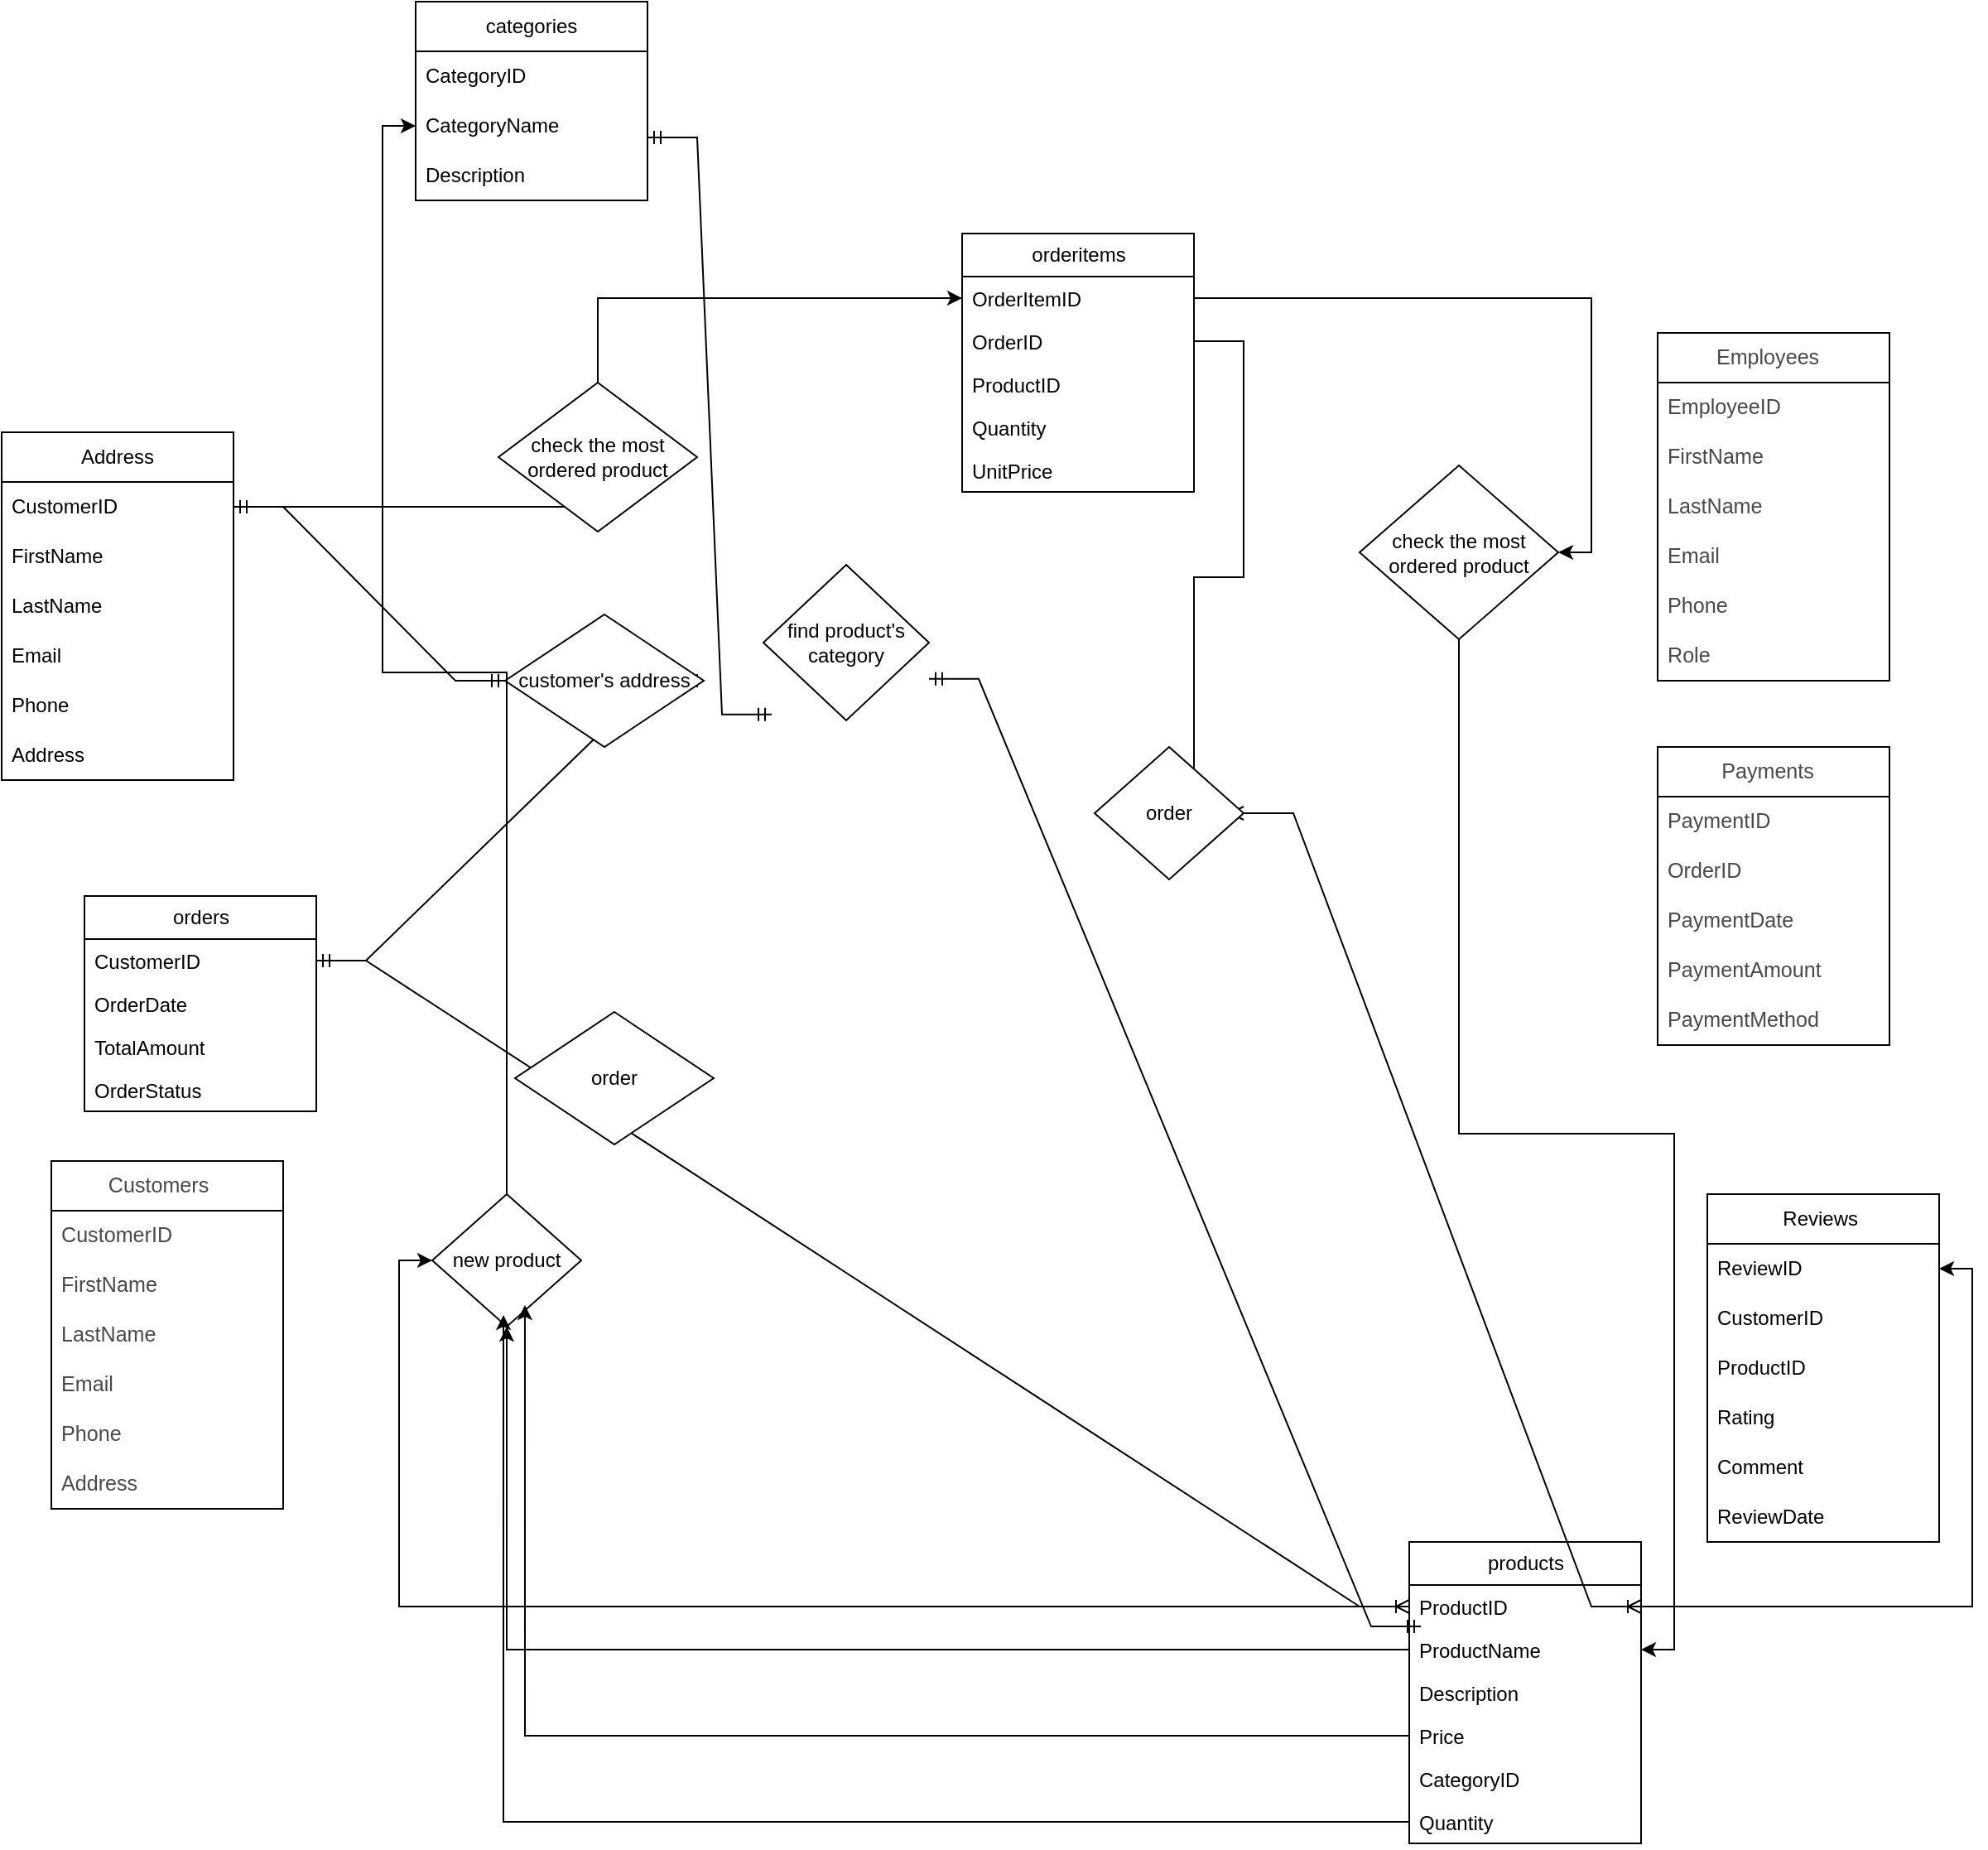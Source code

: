 <mxfile version="26.2.14">
  <diagram id="C5RBs43oDa-KdzZeNtuy" name="Page-1">
    <mxGraphModel dx="815" dy="1613" grid="1" gridSize="10" guides="1" tooltips="1" connect="1" arrows="1" fold="1" page="1" pageScale="1" pageWidth="827" pageHeight="1169" math="0" shadow="0">
      <root>
        <mxCell id="WIyWlLk6GJQsqaUBKTNV-0" />
        <mxCell id="WIyWlLk6GJQsqaUBKTNV-1" parent="WIyWlLk6GJQsqaUBKTNV-0" />
        <mxCell id="JFZmeWOYgX_5WPCfQs8W-0" value="Address" style="swimlane;fontStyle=0;childLayout=stackLayout;horizontal=1;startSize=30;horizontalStack=0;resizeParent=1;resizeParentMax=0;resizeLast=0;collapsible=1;marginBottom=0;whiteSpace=wrap;html=1;" parent="WIyWlLk6GJQsqaUBKTNV-1" vertex="1">
          <mxGeometry x="50" y="220" width="140" height="210" as="geometry" />
        </mxCell>
        <mxCell id="JFZmeWOYgX_5WPCfQs8W-1" value="CustomerID" style="text;strokeColor=none;fillColor=none;align=left;verticalAlign=middle;spacingLeft=4;spacingRight=4;overflow=hidden;points=[[0,0.5],[1,0.5]];portConstraint=eastwest;rotatable=0;whiteSpace=wrap;html=1;" parent="JFZmeWOYgX_5WPCfQs8W-0" vertex="1">
          <mxGeometry y="30" width="140" height="30" as="geometry" />
        </mxCell>
        <mxCell id="JFZmeWOYgX_5WPCfQs8W-2" value="FirstName&amp;nbsp;" style="text;strokeColor=none;fillColor=none;align=left;verticalAlign=middle;spacingLeft=4;spacingRight=4;overflow=hidden;points=[[0,0.5],[1,0.5]];portConstraint=eastwest;rotatable=0;whiteSpace=wrap;html=1;" parent="JFZmeWOYgX_5WPCfQs8W-0" vertex="1">
          <mxGeometry y="60" width="140" height="30" as="geometry" />
        </mxCell>
        <mxCell id="JFZmeWOYgX_5WPCfQs8W-3" value="LastName" style="text;strokeColor=none;fillColor=none;align=left;verticalAlign=middle;spacingLeft=4;spacingRight=4;overflow=hidden;points=[[0,0.5],[1,0.5]];portConstraint=eastwest;rotatable=0;whiteSpace=wrap;html=1;" parent="JFZmeWOYgX_5WPCfQs8W-0" vertex="1">
          <mxGeometry y="90" width="140" height="30" as="geometry" />
        </mxCell>
        <mxCell id="t239TGdg00yKB5Dh6k8s-8" value="Email" style="text;strokeColor=none;fillColor=none;align=left;verticalAlign=middle;spacingLeft=4;spacingRight=4;overflow=hidden;points=[[0,0.5],[1,0.5]];portConstraint=eastwest;rotatable=0;whiteSpace=wrap;html=1;" parent="JFZmeWOYgX_5WPCfQs8W-0" vertex="1">
          <mxGeometry y="120" width="140" height="30" as="geometry" />
        </mxCell>
        <mxCell id="t239TGdg00yKB5Dh6k8s-9" value="Phone" style="text;strokeColor=none;fillColor=none;align=left;verticalAlign=middle;spacingLeft=4;spacingRight=4;overflow=hidden;points=[[0,0.5],[1,0.5]];portConstraint=eastwest;rotatable=0;whiteSpace=wrap;html=1;" parent="JFZmeWOYgX_5WPCfQs8W-0" vertex="1">
          <mxGeometry y="150" width="140" height="30" as="geometry" />
        </mxCell>
        <mxCell id="t239TGdg00yKB5Dh6k8s-10" value="Address" style="text;strokeColor=none;fillColor=none;align=left;verticalAlign=middle;spacingLeft=4;spacingRight=4;overflow=hidden;points=[[0,0.5],[1,0.5]];portConstraint=eastwest;rotatable=0;whiteSpace=wrap;html=1;" parent="JFZmeWOYgX_5WPCfQs8W-0" vertex="1">
          <mxGeometry y="180" width="140" height="30" as="geometry" />
        </mxCell>
        <mxCell id="JFZmeWOYgX_5WPCfQs8W-4" value="categories" style="swimlane;fontStyle=0;childLayout=stackLayout;horizontal=1;startSize=30;horizontalStack=0;resizeParent=1;resizeParentMax=0;resizeLast=0;collapsible=1;marginBottom=0;whiteSpace=wrap;html=1;" parent="WIyWlLk6GJQsqaUBKTNV-1" vertex="1">
          <mxGeometry x="300" y="-40" width="140" height="120" as="geometry" />
        </mxCell>
        <mxCell id="JFZmeWOYgX_5WPCfQs8W-5" value="CategoryID" style="text;strokeColor=none;fillColor=none;align=left;verticalAlign=middle;spacingLeft=4;spacingRight=4;overflow=hidden;points=[[0,0.5],[1,0.5]];portConstraint=eastwest;rotatable=0;whiteSpace=wrap;html=1;" parent="JFZmeWOYgX_5WPCfQs8W-4" vertex="1">
          <mxGeometry y="30" width="140" height="30" as="geometry" />
        </mxCell>
        <mxCell id="JFZmeWOYgX_5WPCfQs8W-6" value="CategoryName" style="text;strokeColor=none;fillColor=none;align=left;verticalAlign=middle;spacingLeft=4;spacingRight=4;overflow=hidden;points=[[0,0.5],[1,0.5]];portConstraint=eastwest;rotatable=0;whiteSpace=wrap;html=1;" parent="JFZmeWOYgX_5WPCfQs8W-4" vertex="1">
          <mxGeometry y="60" width="140" height="30" as="geometry" />
        </mxCell>
        <mxCell id="JFZmeWOYgX_5WPCfQs8W-7" value="Description" style="text;strokeColor=none;fillColor=none;align=left;verticalAlign=middle;spacingLeft=4;spacingRight=4;overflow=hidden;points=[[0,0.5],[1,0.5]];portConstraint=eastwest;rotatable=0;whiteSpace=wrap;html=1;" parent="JFZmeWOYgX_5WPCfQs8W-4" vertex="1">
          <mxGeometry y="90" width="140" height="30" as="geometry" />
        </mxCell>
        <mxCell id="JFZmeWOYgX_5WPCfQs8W-27" value="orders" style="swimlane;fontStyle=0;childLayout=stackLayout;horizontal=1;startSize=26;fillColor=none;horizontalStack=0;resizeParent=1;resizeParentMax=0;resizeLast=0;collapsible=1;marginBottom=0;html=1;" parent="WIyWlLk6GJQsqaUBKTNV-1" vertex="1">
          <mxGeometry x="100" y="500" width="140" height="130" as="geometry" />
        </mxCell>
        <mxCell id="JFZmeWOYgX_5WPCfQs8W-28" value="CustomerID" style="text;strokeColor=none;fillColor=none;align=left;verticalAlign=top;spacingLeft=4;spacingRight=4;overflow=hidden;rotatable=0;points=[[0,0.5],[1,0.5]];portConstraint=eastwest;whiteSpace=wrap;html=1;" parent="JFZmeWOYgX_5WPCfQs8W-27" vertex="1">
          <mxGeometry y="26" width="140" height="26" as="geometry" />
        </mxCell>
        <mxCell id="JFZmeWOYgX_5WPCfQs8W-29" value="OrderDate" style="text;strokeColor=none;fillColor=none;align=left;verticalAlign=top;spacingLeft=4;spacingRight=4;overflow=hidden;rotatable=0;points=[[0,0.5],[1,0.5]];portConstraint=eastwest;whiteSpace=wrap;html=1;" parent="JFZmeWOYgX_5WPCfQs8W-27" vertex="1">
          <mxGeometry y="52" width="140" height="26" as="geometry" />
        </mxCell>
        <mxCell id="JFZmeWOYgX_5WPCfQs8W-31" value="TotalAmount" style="text;strokeColor=none;fillColor=none;align=left;verticalAlign=top;spacingLeft=4;spacingRight=4;overflow=hidden;rotatable=0;points=[[0,0.5],[1,0.5]];portConstraint=eastwest;whiteSpace=wrap;html=1;" parent="JFZmeWOYgX_5WPCfQs8W-27" vertex="1">
          <mxGeometry y="78" width="140" height="26" as="geometry" />
        </mxCell>
        <mxCell id="JFZmeWOYgX_5WPCfQs8W-32" value="OrderStatus" style="text;strokeColor=none;fillColor=none;align=left;verticalAlign=top;spacingLeft=4;spacingRight=4;overflow=hidden;rotatable=0;points=[[0,0.5],[1,0.5]];portConstraint=eastwest;whiteSpace=wrap;html=1;" parent="JFZmeWOYgX_5WPCfQs8W-27" vertex="1">
          <mxGeometry y="104" width="140" height="26" as="geometry" />
        </mxCell>
        <mxCell id="JFZmeWOYgX_5WPCfQs8W-34" value="products" style="swimlane;fontStyle=0;childLayout=stackLayout;horizontal=1;startSize=26;fillColor=none;horizontalStack=0;resizeParent=1;resizeParentMax=0;resizeLast=0;collapsible=1;marginBottom=0;html=1;" parent="WIyWlLk6GJQsqaUBKTNV-1" vertex="1">
          <mxGeometry x="900" y="890" width="140" height="182" as="geometry" />
        </mxCell>
        <mxCell id="JFZmeWOYgX_5WPCfQs8W-35" value="ProductID" style="text;strokeColor=none;fillColor=none;align=left;verticalAlign=top;spacingLeft=4;spacingRight=4;overflow=hidden;rotatable=0;points=[[0,0.5],[1,0.5]];portConstraint=eastwest;whiteSpace=wrap;html=1;" parent="JFZmeWOYgX_5WPCfQs8W-34" vertex="1">
          <mxGeometry y="26" width="140" height="26" as="geometry" />
        </mxCell>
        <mxCell id="JFZmeWOYgX_5WPCfQs8W-36" value="ProductName" style="text;strokeColor=none;fillColor=none;align=left;verticalAlign=top;spacingLeft=4;spacingRight=4;overflow=hidden;rotatable=0;points=[[0,0.5],[1,0.5]];portConstraint=eastwest;whiteSpace=wrap;html=1;" parent="JFZmeWOYgX_5WPCfQs8W-34" vertex="1">
          <mxGeometry y="52" width="140" height="26" as="geometry" />
        </mxCell>
        <mxCell id="JFZmeWOYgX_5WPCfQs8W-37" value="Description" style="text;strokeColor=none;fillColor=none;align=left;verticalAlign=top;spacingLeft=4;spacingRight=4;overflow=hidden;rotatable=0;points=[[0,0.5],[1,0.5]];portConstraint=eastwest;whiteSpace=wrap;html=1;" parent="JFZmeWOYgX_5WPCfQs8W-34" vertex="1">
          <mxGeometry y="78" width="140" height="26" as="geometry" />
        </mxCell>
        <mxCell id="JFZmeWOYgX_5WPCfQs8W-38" value="Price" style="text;strokeColor=none;fillColor=none;align=left;verticalAlign=top;spacingLeft=4;spacingRight=4;overflow=hidden;rotatable=0;points=[[0,0.5],[1,0.5]];portConstraint=eastwest;whiteSpace=wrap;html=1;" parent="JFZmeWOYgX_5WPCfQs8W-34" vertex="1">
          <mxGeometry y="104" width="140" height="26" as="geometry" />
        </mxCell>
        <mxCell id="JFZmeWOYgX_5WPCfQs8W-39" value="CategoryID" style="text;strokeColor=none;fillColor=none;align=left;verticalAlign=top;spacingLeft=4;spacingRight=4;overflow=hidden;rotatable=0;points=[[0,0.5],[1,0.5]];portConstraint=eastwest;whiteSpace=wrap;html=1;" parent="JFZmeWOYgX_5WPCfQs8W-34" vertex="1">
          <mxGeometry y="130" width="140" height="26" as="geometry" />
        </mxCell>
        <mxCell id="t239TGdg00yKB5Dh6k8s-36" value="Quantity" style="text;strokeColor=none;fillColor=none;align=left;verticalAlign=top;spacingLeft=4;spacingRight=4;overflow=hidden;rotatable=0;points=[[0,0.5],[1,0.5]];portConstraint=eastwest;whiteSpace=wrap;html=1;" parent="JFZmeWOYgX_5WPCfQs8W-34" vertex="1">
          <mxGeometry y="156" width="140" height="26" as="geometry" />
        </mxCell>
        <mxCell id="JFZmeWOYgX_5WPCfQs8W-44" value="orderitems" style="swimlane;fontStyle=0;childLayout=stackLayout;horizontal=1;startSize=26;fillColor=none;horizontalStack=0;resizeParent=1;resizeParentMax=0;resizeLast=0;collapsible=1;marginBottom=0;html=1;" parent="WIyWlLk6GJQsqaUBKTNV-1" vertex="1">
          <mxGeometry x="630" y="100" width="140" height="156" as="geometry" />
        </mxCell>
        <mxCell id="JFZmeWOYgX_5WPCfQs8W-45" value="OrderItemID" style="text;strokeColor=none;fillColor=none;align=left;verticalAlign=top;spacingLeft=4;spacingRight=4;overflow=hidden;rotatable=0;points=[[0,0.5],[1,0.5]];portConstraint=eastwest;whiteSpace=wrap;html=1;" parent="JFZmeWOYgX_5WPCfQs8W-44" vertex="1">
          <mxGeometry y="26" width="140" height="26" as="geometry" />
        </mxCell>
        <mxCell id="JFZmeWOYgX_5WPCfQs8W-46" value="OrderID" style="text;strokeColor=none;fillColor=none;align=left;verticalAlign=top;spacingLeft=4;spacingRight=4;overflow=hidden;rotatable=0;points=[[0,0.5],[1,0.5]];portConstraint=eastwest;whiteSpace=wrap;html=1;" parent="JFZmeWOYgX_5WPCfQs8W-44" vertex="1">
          <mxGeometry y="52" width="140" height="26" as="geometry" />
        </mxCell>
        <mxCell id="JFZmeWOYgX_5WPCfQs8W-47" value="ProductID" style="text;strokeColor=none;fillColor=none;align=left;verticalAlign=top;spacingLeft=4;spacingRight=4;overflow=hidden;rotatable=0;points=[[0,0.5],[1,0.5]];portConstraint=eastwest;whiteSpace=wrap;html=1;" parent="JFZmeWOYgX_5WPCfQs8W-44" vertex="1">
          <mxGeometry y="78" width="140" height="26" as="geometry" />
        </mxCell>
        <mxCell id="JFZmeWOYgX_5WPCfQs8W-48" value="Quantity" style="text;strokeColor=none;fillColor=none;align=left;verticalAlign=top;spacingLeft=4;spacingRight=4;overflow=hidden;rotatable=0;points=[[0,0.5],[1,0.5]];portConstraint=eastwest;whiteSpace=wrap;html=1;" parent="JFZmeWOYgX_5WPCfQs8W-44" vertex="1">
          <mxGeometry y="104" width="140" height="26" as="geometry" />
        </mxCell>
        <mxCell id="JFZmeWOYgX_5WPCfQs8W-49" value="UnitPrice" style="text;strokeColor=none;fillColor=none;align=left;verticalAlign=top;spacingLeft=4;spacingRight=4;overflow=hidden;rotatable=0;points=[[0,0.5],[1,0.5]];portConstraint=eastwest;whiteSpace=wrap;html=1;" parent="JFZmeWOYgX_5WPCfQs8W-44" vertex="1">
          <mxGeometry y="130" width="140" height="26" as="geometry" />
        </mxCell>
        <mxCell id="t239TGdg00yKB5Dh6k8s-17" value="" style="edgeStyle=entityRelationEdgeStyle;fontSize=12;html=1;endArrow=ERoneToMany;rounded=0;entryX=0;entryY=0.5;entryDx=0;entryDy=0;" parent="WIyWlLk6GJQsqaUBKTNV-1" source="JFZmeWOYgX_5WPCfQs8W-28" target="JFZmeWOYgX_5WPCfQs8W-35" edge="1">
          <mxGeometry width="100" height="100" relative="1" as="geometry">
            <mxPoint x="360" y="450" as="sourcePoint" />
            <mxPoint x="460" y="350" as="targetPoint" />
          </mxGeometry>
        </mxCell>
        <mxCell id="t239TGdg00yKB5Dh6k8s-18" value="" style="edgeStyle=entityRelationEdgeStyle;fontSize=12;html=1;endArrow=ERoneToMany;rounded=0;entryX=1;entryY=0.5;entryDx=0;entryDy=0;exitX=1;exitY=0.5;exitDx=0;exitDy=0;" parent="WIyWlLk6GJQsqaUBKTNV-1" source="t239TGdg00yKB5Dh6k8s-20" target="JFZmeWOYgX_5WPCfQs8W-35" edge="1">
          <mxGeometry width="100" height="100" relative="1" as="geometry">
            <mxPoint x="760" y="280" as="sourcePoint" />
            <mxPoint x="770" y="551" as="targetPoint" />
            <Array as="points">
              <mxPoint x="800" y="180" />
              <mxPoint x="770" y="490" />
            </Array>
          </mxGeometry>
        </mxCell>
        <mxCell id="t239TGdg00yKB5Dh6k8s-19" value="order" style="rhombus;whiteSpace=wrap;html=1;" parent="WIyWlLk6GJQsqaUBKTNV-1" vertex="1">
          <mxGeometry x="360" y="570" width="120" height="80" as="geometry" />
        </mxCell>
        <mxCell id="t239TGdg00yKB5Dh6k8s-22" value="" style="edgeStyle=entityRelationEdgeStyle;fontSize=12;html=1;endArrow=ERmandOne;startArrow=ERmandOne;rounded=0;entryX=1;entryY=0.5;entryDx=0;entryDy=0;" parent="WIyWlLk6GJQsqaUBKTNV-1" source="t239TGdg00yKB5Dh6k8s-23" target="JFZmeWOYgX_5WPCfQs8W-1" edge="1">
          <mxGeometry width="100" height="100" relative="1" as="geometry">
            <mxPoint x="360" y="450" as="sourcePoint" />
            <mxPoint x="460" y="350" as="targetPoint" />
          </mxGeometry>
        </mxCell>
        <mxCell id="t239TGdg00yKB5Dh6k8s-24" value="" style="edgeStyle=entityRelationEdgeStyle;fontSize=12;html=1;endArrow=ERmandOne;startArrow=ERmandOne;rounded=0;entryX=1;entryY=0.5;entryDx=0;entryDy=0;" parent="WIyWlLk6GJQsqaUBKTNV-1" source="JFZmeWOYgX_5WPCfQs8W-28" target="t239TGdg00yKB5Dh6k8s-23" edge="1">
          <mxGeometry width="100" height="100" relative="1" as="geometry">
            <mxPoint x="240" y="539" as="sourcePoint" />
            <mxPoint x="240" y="264" as="targetPoint" />
          </mxGeometry>
        </mxCell>
        <mxCell id="t239TGdg00yKB5Dh6k8s-23" value="customer&#39;s address" style="rhombus;whiteSpace=wrap;html=1;" parent="WIyWlLk6GJQsqaUBKTNV-1" vertex="1">
          <mxGeometry x="354" y="330" width="120" height="80" as="geometry" />
        </mxCell>
        <mxCell id="t239TGdg00yKB5Dh6k8s-25" value="" style="edgeStyle=entityRelationEdgeStyle;fontSize=12;html=1;endArrow=ERmandOne;startArrow=ERmandOne;rounded=0;exitX=0.05;exitY=0.962;exitDx=0;exitDy=0;exitPerimeter=0;entryX=1;entryY=0.733;entryDx=0;entryDy=0;entryPerimeter=0;" parent="WIyWlLk6GJQsqaUBKTNV-1" source="t239TGdg00yKB5Dh6k8s-26" target="JFZmeWOYgX_5WPCfQs8W-6" edge="1">
          <mxGeometry width="100" height="100" relative="1" as="geometry">
            <mxPoint x="360" y="450" as="sourcePoint" />
            <mxPoint x="460" y="350" as="targetPoint" />
            <Array as="points">
              <mxPoint x="540" y="350" />
            </Array>
          </mxGeometry>
        </mxCell>
        <mxCell id="t239TGdg00yKB5Dh6k8s-27" value="" style="edgeStyle=entityRelationEdgeStyle;fontSize=12;html=1;endArrow=ERmandOne;startArrow=ERmandOne;rounded=0;exitX=0.05;exitY=0.962;exitDx=0;exitDy=0;exitPerimeter=0;entryX=1;entryY=0.733;entryDx=0;entryDy=0;entryPerimeter=0;" parent="WIyWlLk6GJQsqaUBKTNV-1" source="JFZmeWOYgX_5WPCfQs8W-35" target="t239TGdg00yKB5Dh6k8s-26" edge="1">
          <mxGeometry width="100" height="100" relative="1" as="geometry">
            <mxPoint x="637" y="558" as="sourcePoint" />
            <mxPoint x="510" y="122" as="targetPoint" />
            <Array as="points">
              <mxPoint x="540" y="350" />
              <mxPoint x="580" y="320" />
            </Array>
          </mxGeometry>
        </mxCell>
        <mxCell id="t239TGdg00yKB5Dh6k8s-26" value="find product&#39;s&lt;br&gt;category" style="rhombus;whiteSpace=wrap;html=1;" parent="WIyWlLk6GJQsqaUBKTNV-1" vertex="1">
          <mxGeometry x="510" y="300" width="100" height="94" as="geometry" />
        </mxCell>
        <mxCell id="t239TGdg00yKB5Dh6k8s-30" style="edgeStyle=orthogonalEdgeStyle;rounded=0;orthogonalLoop=1;jettySize=auto;html=1;entryX=0;entryY=0.5;entryDx=0;entryDy=0;" parent="WIyWlLk6GJQsqaUBKTNV-1" source="t239TGdg00yKB5Dh6k8s-34" target="JFZmeWOYgX_5WPCfQs8W-6" edge="1">
          <mxGeometry relative="1" as="geometry" />
        </mxCell>
        <mxCell id="t239TGdg00yKB5Dh6k8s-33" value="" style="edgeStyle=entityRelationEdgeStyle;fontSize=12;html=1;endArrow=ERoneToMany;rounded=0;entryX=1;entryY=0.5;entryDx=0;entryDy=0;exitX=1;exitY=0.5;exitDx=0;exitDy=0;" parent="WIyWlLk6GJQsqaUBKTNV-1" source="JFZmeWOYgX_5WPCfQs8W-46" target="t239TGdg00yKB5Dh6k8s-20" edge="1">
          <mxGeometry width="100" height="100" relative="1" as="geometry">
            <mxPoint x="770" y="175" as="sourcePoint" />
            <mxPoint x="790" y="729" as="targetPoint" />
            <Array as="points" />
          </mxGeometry>
        </mxCell>
        <mxCell id="t239TGdg00yKB5Dh6k8s-20" value="order" style="rhombus;whiteSpace=wrap;html=1;" parent="WIyWlLk6GJQsqaUBKTNV-1" vertex="1">
          <mxGeometry x="710" y="410" width="90" height="80" as="geometry" />
        </mxCell>
        <mxCell id="t239TGdg00yKB5Dh6k8s-35" value="" style="edgeStyle=orthogonalEdgeStyle;rounded=0;orthogonalLoop=1;jettySize=auto;html=1;entryX=0;entryY=0.5;entryDx=0;entryDy=0;" parent="WIyWlLk6GJQsqaUBKTNV-1" source="JFZmeWOYgX_5WPCfQs8W-35" target="t239TGdg00yKB5Dh6k8s-34" edge="1">
          <mxGeometry relative="1" as="geometry">
            <mxPoint x="650" y="729" as="sourcePoint" />
            <mxPoint x="370" y="115" as="targetPoint" />
          </mxGeometry>
        </mxCell>
        <mxCell id="t239TGdg00yKB5Dh6k8s-34" value="new product" style="rhombus;whiteSpace=wrap;html=1;" parent="WIyWlLk6GJQsqaUBKTNV-1" vertex="1">
          <mxGeometry x="310" y="680" width="90" height="80" as="geometry" />
        </mxCell>
        <mxCell id="t239TGdg00yKB5Dh6k8s-37" style="edgeStyle=orthogonalEdgeStyle;rounded=0;orthogonalLoop=1;jettySize=auto;html=1;entryX=0.478;entryY=0.913;entryDx=0;entryDy=0;entryPerimeter=0;" parent="WIyWlLk6GJQsqaUBKTNV-1" source="t239TGdg00yKB5Dh6k8s-36" target="t239TGdg00yKB5Dh6k8s-34" edge="1">
          <mxGeometry relative="1" as="geometry" />
        </mxCell>
        <mxCell id="t239TGdg00yKB5Dh6k8s-38" style="edgeStyle=orthogonalEdgeStyle;rounded=0;orthogonalLoop=1;jettySize=auto;html=1;entryX=0.622;entryY=0.838;entryDx=0;entryDy=0;entryPerimeter=0;" parent="WIyWlLk6GJQsqaUBKTNV-1" source="JFZmeWOYgX_5WPCfQs8W-38" target="t239TGdg00yKB5Dh6k8s-34" edge="1">
          <mxGeometry relative="1" as="geometry" />
        </mxCell>
        <mxCell id="t239TGdg00yKB5Dh6k8s-40" style="edgeStyle=orthogonalEdgeStyle;rounded=0;orthogonalLoop=1;jettySize=auto;html=1;" parent="WIyWlLk6GJQsqaUBKTNV-1" source="JFZmeWOYgX_5WPCfQs8W-36" target="t239TGdg00yKB5Dh6k8s-34" edge="1">
          <mxGeometry relative="1" as="geometry" />
        </mxCell>
        <mxCell id="t239TGdg00yKB5Dh6k8s-41" style="edgeStyle=orthogonalEdgeStyle;rounded=0;orthogonalLoop=1;jettySize=auto;html=1;entryX=0;entryY=0.5;entryDx=0;entryDy=0;" parent="WIyWlLk6GJQsqaUBKTNV-1" source="JFZmeWOYgX_5WPCfQs8W-1" target="JFZmeWOYgX_5WPCfQs8W-45" edge="1">
          <mxGeometry relative="1" as="geometry" />
        </mxCell>
        <mxCell id="t239TGdg00yKB5Dh6k8s-42" style="edgeStyle=orthogonalEdgeStyle;rounded=0;orthogonalLoop=1;jettySize=auto;html=1;entryX=1;entryY=0.5;entryDx=0;entryDy=0;" parent="WIyWlLk6GJQsqaUBKTNV-1" source="t239TGdg00yKB5Dh6k8s-44" target="JFZmeWOYgX_5WPCfQs8W-36" edge="1">
          <mxGeometry relative="1" as="geometry" />
        </mxCell>
        <mxCell id="t239TGdg00yKB5Dh6k8s-43" value="check the most ordered product" style="rhombus;whiteSpace=wrap;html=1;" parent="WIyWlLk6GJQsqaUBKTNV-1" vertex="1">
          <mxGeometry x="350" y="190" width="120" height="90" as="geometry" />
        </mxCell>
        <mxCell id="t239TGdg00yKB5Dh6k8s-45" value="" style="edgeStyle=orthogonalEdgeStyle;rounded=0;orthogonalLoop=1;jettySize=auto;html=1;entryX=1;entryY=0.5;entryDx=0;entryDy=0;" parent="WIyWlLk6GJQsqaUBKTNV-1" source="JFZmeWOYgX_5WPCfQs8W-45" target="t239TGdg00yKB5Dh6k8s-44" edge="1">
          <mxGeometry relative="1" as="geometry">
            <mxPoint x="770" y="139" as="sourcePoint" />
            <mxPoint x="1040" y="805" as="targetPoint" />
          </mxGeometry>
        </mxCell>
        <mxCell id="t239TGdg00yKB5Dh6k8s-44" value="check the most ordered product" style="rhombus;whiteSpace=wrap;html=1;" parent="WIyWlLk6GJQsqaUBKTNV-1" vertex="1">
          <mxGeometry x="870" y="240" width="120" height="105" as="geometry" />
        </mxCell>
        <mxCell id="cqVUaX_d1HzieMKhYhYs-0" value="&lt;pre style=&quot;font-family: var(--ds-font-family-code); overflow: auto; padding: calc(var(--ds-md-zoom)*8px)calc(var(--ds-md-zoom)*12px); text-wrap-mode: wrap; word-break: break-all; color: rgb(73, 73, 73); font-size: 12.573px; text-align: start; margin-top: 0px !important; margin-bottom: 0px !important;&quot;&gt;Customers   &lt;/pre&gt;" style="swimlane;fontStyle=0;childLayout=stackLayout;horizontal=1;startSize=30;horizontalStack=0;resizeParent=1;resizeParentMax=0;resizeLast=0;collapsible=1;marginBottom=0;whiteSpace=wrap;html=1;" vertex="1" parent="WIyWlLk6GJQsqaUBKTNV-1">
          <mxGeometry x="80" y="660" width="140" height="210" as="geometry" />
        </mxCell>
        <mxCell id="cqVUaX_d1HzieMKhYhYs-1" value="&lt;pre style=&quot;font-family: var(--ds-font-family-code); overflow: auto; padding: calc(var(--ds-md-zoom)*8px)calc(var(--ds-md-zoom)*12px); text-wrap-mode: wrap; word-break: break-all; color: rgb(73, 73, 73); font-size: 12.573px; margin-top: 0px !important; margin-bottom: 0px !important;&quot;&gt;CustomerID&lt;/pre&gt;" style="text;strokeColor=none;fillColor=none;align=left;verticalAlign=middle;spacingLeft=4;spacingRight=4;overflow=hidden;points=[[0,0.5],[1,0.5]];portConstraint=eastwest;rotatable=0;whiteSpace=wrap;html=1;" vertex="1" parent="cqVUaX_d1HzieMKhYhYs-0">
          <mxGeometry y="30" width="140" height="30" as="geometry" />
        </mxCell>
        <mxCell id="cqVUaX_d1HzieMKhYhYs-2" value="&lt;pre style=&quot;font-family: var(--ds-font-family-code); overflow: auto; padding: calc(var(--ds-md-zoom)*8px)calc(var(--ds-md-zoom)*12px); text-wrap-mode: wrap; word-break: break-all; color: rgb(73, 73, 73); font-size: 12.573px; margin-top: 0px !important; margin-bottom: 0px !important;&quot;&gt;FirstName    &lt;/pre&gt;" style="text;strokeColor=none;fillColor=none;align=left;verticalAlign=middle;spacingLeft=4;spacingRight=4;overflow=hidden;points=[[0,0.5],[1,0.5]];portConstraint=eastwest;rotatable=0;whiteSpace=wrap;html=1;" vertex="1" parent="cqVUaX_d1HzieMKhYhYs-0">
          <mxGeometry y="60" width="140" height="30" as="geometry" />
        </mxCell>
        <mxCell id="cqVUaX_d1HzieMKhYhYs-3" value="&lt;pre style=&quot;font-family: var(--ds-font-family-code); overflow: auto; padding: calc(var(--ds-md-zoom)*8px)calc(var(--ds-md-zoom)*12px); text-wrap-mode: wrap; word-break: break-all; color: rgb(73, 73, 73); font-size: 12.573px; margin-top: 0px !important; margin-bottom: 0px !important;&quot;&gt;LastName     &lt;/pre&gt;" style="text;strokeColor=none;fillColor=none;align=left;verticalAlign=middle;spacingLeft=4;spacingRight=4;overflow=hidden;points=[[0,0.5],[1,0.5]];portConstraint=eastwest;rotatable=0;whiteSpace=wrap;html=1;" vertex="1" parent="cqVUaX_d1HzieMKhYhYs-0">
          <mxGeometry y="90" width="140" height="30" as="geometry" />
        </mxCell>
        <mxCell id="cqVUaX_d1HzieMKhYhYs-4" value="&lt;pre style=&quot;font-family: var(--ds-font-family-code); overflow: auto; padding: calc(var(--ds-md-zoom)*8px)calc(var(--ds-md-zoom)*12px); text-wrap-mode: wrap; word-break: break-all; color: rgb(73, 73, 73); font-size: 12.573px; margin-top: 0px !important; margin-bottom: 0px !important;&quot;&gt;Email        &lt;/pre&gt;" style="text;strokeColor=none;fillColor=none;align=left;verticalAlign=middle;spacingLeft=4;spacingRight=4;overflow=hidden;points=[[0,0.5],[1,0.5]];portConstraint=eastwest;rotatable=0;whiteSpace=wrap;html=1;" vertex="1" parent="cqVUaX_d1HzieMKhYhYs-0">
          <mxGeometry y="120" width="140" height="30" as="geometry" />
        </mxCell>
        <mxCell id="cqVUaX_d1HzieMKhYhYs-5" value="&lt;pre style=&quot;font-family: var(--ds-font-family-code); overflow: auto; padding: calc(var(--ds-md-zoom)*8px)calc(var(--ds-md-zoom)*12px); text-wrap-mode: wrap; word-break: break-all; color: rgb(73, 73, 73); font-size: 12.573px; margin-top: 0px !important; margin-bottom: 0px !important;&quot;&gt;Phone        &lt;/pre&gt;" style="text;strokeColor=none;fillColor=none;align=left;verticalAlign=middle;spacingLeft=4;spacingRight=4;overflow=hidden;points=[[0,0.5],[1,0.5]];portConstraint=eastwest;rotatable=0;whiteSpace=wrap;html=1;" vertex="1" parent="cqVUaX_d1HzieMKhYhYs-0">
          <mxGeometry y="150" width="140" height="30" as="geometry" />
        </mxCell>
        <mxCell id="cqVUaX_d1HzieMKhYhYs-6" value="&lt;pre style=&quot;font-family: var(--ds-font-family-code); overflow: auto; padding: calc(var(--ds-md-zoom)*8px)calc(var(--ds-md-zoom)*12px); text-wrap-mode: wrap; word-break: break-all; color: rgb(73, 73, 73); font-size: 12.573px; margin-top: 0px !important; margin-bottom: 0px !important;&quot;&gt;Address      &lt;/pre&gt;" style="text;strokeColor=none;fillColor=none;align=left;verticalAlign=middle;spacingLeft=4;spacingRight=4;overflow=hidden;points=[[0,0.5],[1,0.5]];portConstraint=eastwest;rotatable=0;whiteSpace=wrap;html=1;" vertex="1" parent="cqVUaX_d1HzieMKhYhYs-0">
          <mxGeometry y="180" width="140" height="30" as="geometry" />
        </mxCell>
        <mxCell id="cqVUaX_d1HzieMKhYhYs-7" value="&lt;pre style=&quot;font-family: var(--ds-font-family-code); overflow: auto; padding: calc(var(--ds-md-zoom)*8px)calc(var(--ds-md-zoom)*12px); text-wrap-mode: wrap; word-break: break-all; color: rgb(73, 73, 73); font-size: 12.573px; text-align: start; margin-top: 0px !important; margin-bottom: 0px !important;&quot;&gt;Employees  &lt;/pre&gt;" style="swimlane;fontStyle=0;childLayout=stackLayout;horizontal=1;startSize=30;horizontalStack=0;resizeParent=1;resizeParentMax=0;resizeLast=0;collapsible=1;marginBottom=0;whiteSpace=wrap;html=1;" vertex="1" parent="WIyWlLk6GJQsqaUBKTNV-1">
          <mxGeometry x="1050" y="160" width="140" height="210" as="geometry" />
        </mxCell>
        <mxCell id="cqVUaX_d1HzieMKhYhYs-8" value="&lt;pre style=&quot;font-family: var(--ds-font-family-code); overflow: auto; padding: calc(var(--ds-md-zoom)*8px)calc(var(--ds-md-zoom)*12px); text-wrap-mode: wrap; word-break: break-all; color: rgb(73, 73, 73); font-size: 12.573px; margin-top: 0px !important; margin-bottom: 0px !important;&quot;&gt;EmployeeID&lt;/pre&gt;" style="text;strokeColor=none;fillColor=none;align=left;verticalAlign=middle;spacingLeft=4;spacingRight=4;overflow=hidden;points=[[0,0.5],[1,0.5]];portConstraint=eastwest;rotatable=0;whiteSpace=wrap;html=1;" vertex="1" parent="cqVUaX_d1HzieMKhYhYs-7">
          <mxGeometry y="30" width="140" height="30" as="geometry" />
        </mxCell>
        <mxCell id="cqVUaX_d1HzieMKhYhYs-9" value="&lt;pre style=&quot;font-family: var(--ds-font-family-code); overflow: auto; padding: calc(var(--ds-md-zoom)*8px)calc(var(--ds-md-zoom)*12px); text-wrap-mode: wrap; word-break: break-all; color: rgb(73, 73, 73); font-size: 12.573px; margin-top: 0px !important; margin-bottom: 0px !important;&quot;&gt;FirstName    &lt;/pre&gt;" style="text;strokeColor=none;fillColor=none;align=left;verticalAlign=middle;spacingLeft=4;spacingRight=4;overflow=hidden;points=[[0,0.5],[1,0.5]];portConstraint=eastwest;rotatable=0;whiteSpace=wrap;html=1;" vertex="1" parent="cqVUaX_d1HzieMKhYhYs-7">
          <mxGeometry y="60" width="140" height="30" as="geometry" />
        </mxCell>
        <mxCell id="cqVUaX_d1HzieMKhYhYs-10" value="&lt;pre style=&quot;font-family: var(--ds-font-family-code); overflow: auto; padding: calc(var(--ds-md-zoom)*8px)calc(var(--ds-md-zoom)*12px); text-wrap-mode: wrap; word-break: break-all; color: rgb(73, 73, 73); font-size: 12.573px; margin-top: 0px !important; margin-bottom: 0px !important;&quot;&gt;LastName     &lt;/pre&gt;" style="text;strokeColor=none;fillColor=none;align=left;verticalAlign=middle;spacingLeft=4;spacingRight=4;overflow=hidden;points=[[0,0.5],[1,0.5]];portConstraint=eastwest;rotatable=0;whiteSpace=wrap;html=1;" vertex="1" parent="cqVUaX_d1HzieMKhYhYs-7">
          <mxGeometry y="90" width="140" height="30" as="geometry" />
        </mxCell>
        <mxCell id="cqVUaX_d1HzieMKhYhYs-11" value="&lt;pre style=&quot;font-family: var(--ds-font-family-code); overflow: auto; padding: calc(var(--ds-md-zoom)*8px)calc(var(--ds-md-zoom)*12px); text-wrap-mode: wrap; word-break: break-all; color: rgb(73, 73, 73); font-size: 12.573px; margin-top: 0px !important; margin-bottom: 0px !important;&quot;&gt;Email        &lt;/pre&gt;" style="text;strokeColor=none;fillColor=none;align=left;verticalAlign=middle;spacingLeft=4;spacingRight=4;overflow=hidden;points=[[0,0.5],[1,0.5]];portConstraint=eastwest;rotatable=0;whiteSpace=wrap;html=1;" vertex="1" parent="cqVUaX_d1HzieMKhYhYs-7">
          <mxGeometry y="120" width="140" height="30" as="geometry" />
        </mxCell>
        <mxCell id="cqVUaX_d1HzieMKhYhYs-12" value="&lt;pre style=&quot;font-family: var(--ds-font-family-code); overflow: auto; padding: calc(var(--ds-md-zoom)*8px)calc(var(--ds-md-zoom)*12px); text-wrap-mode: wrap; word-break: break-all; color: rgb(73, 73, 73); font-size: 12.573px; margin-top: 0px !important; margin-bottom: 0px !important;&quot;&gt;Phone        &lt;/pre&gt;" style="text;strokeColor=none;fillColor=none;align=left;verticalAlign=middle;spacingLeft=4;spacingRight=4;overflow=hidden;points=[[0,0.5],[1,0.5]];portConstraint=eastwest;rotatable=0;whiteSpace=wrap;html=1;" vertex="1" parent="cqVUaX_d1HzieMKhYhYs-7">
          <mxGeometry y="150" width="140" height="30" as="geometry" />
        </mxCell>
        <mxCell id="cqVUaX_d1HzieMKhYhYs-13" value="&lt;pre style=&quot;font-family: var(--ds-font-family-code); overflow: auto; padding: calc(var(--ds-md-zoom)*8px)calc(var(--ds-md-zoom)*12px); text-wrap-mode: wrap; word-break: break-all; color: rgb(73, 73, 73); font-size: 12.573px; margin-top: 0px !important; margin-bottom: 0px !important;&quot;&gt;Role         &lt;/pre&gt;" style="text;strokeColor=none;fillColor=none;align=left;verticalAlign=middle;spacingLeft=4;spacingRight=4;overflow=hidden;points=[[0,0.5],[1,0.5]];portConstraint=eastwest;rotatable=0;whiteSpace=wrap;html=1;" vertex="1" parent="cqVUaX_d1HzieMKhYhYs-7">
          <mxGeometry y="180" width="140" height="30" as="geometry" />
        </mxCell>
        <mxCell id="cqVUaX_d1HzieMKhYhYs-14" value="&lt;pre style=&quot;font-family: var(--ds-font-family-code); overflow: auto; padding: calc(var(--ds-md-zoom)*8px)calc(var(--ds-md-zoom)*12px); text-wrap-mode: wrap; word-break: break-all; color: rgb(73, 73, 73); font-size: 12.573px; text-align: start; margin-top: 0px !important; margin-bottom: 0px !important;&quot;&gt;Payments  &lt;/pre&gt;" style="swimlane;fontStyle=0;childLayout=stackLayout;horizontal=1;startSize=30;horizontalStack=0;resizeParent=1;resizeParentMax=0;resizeLast=0;collapsible=1;marginBottom=0;whiteSpace=wrap;html=1;" vertex="1" parent="WIyWlLk6GJQsqaUBKTNV-1">
          <mxGeometry x="1050" y="410" width="140" height="180" as="geometry" />
        </mxCell>
        <mxCell id="cqVUaX_d1HzieMKhYhYs-15" value="&lt;pre style=&quot;font-family: var(--ds-font-family-code); overflow: auto; padding: calc(var(--ds-md-zoom)*8px)calc(var(--ds-md-zoom)*12px); text-wrap-mode: wrap; word-break: break-all; color: rgb(73, 73, 73); font-size: 12.573px; margin-top: 0px !important; margin-bottom: 0px !important;&quot;&gt;PaymentID &lt;/pre&gt;" style="text;strokeColor=none;fillColor=none;align=left;verticalAlign=middle;spacingLeft=4;spacingRight=4;overflow=hidden;points=[[0,0.5],[1,0.5]];portConstraint=eastwest;rotatable=0;whiteSpace=wrap;html=1;" vertex="1" parent="cqVUaX_d1HzieMKhYhYs-14">
          <mxGeometry y="30" width="140" height="30" as="geometry" />
        </mxCell>
        <mxCell id="cqVUaX_d1HzieMKhYhYs-16" value="&lt;pre style=&quot;font-family: var(--ds-font-family-code); overflow: auto; padding: calc(var(--ds-md-zoom)*8px)calc(var(--ds-md-zoom)*12px); text-wrap-mode: wrap; word-break: break-all; color: rgb(73, 73, 73); font-size: 12.573px; margin-top: 0px !important; margin-bottom: 0px !important;&quot;&gt;OrderID      &lt;/pre&gt;" style="text;strokeColor=none;fillColor=none;align=left;verticalAlign=middle;spacingLeft=4;spacingRight=4;overflow=hidden;points=[[0,0.5],[1,0.5]];portConstraint=eastwest;rotatable=0;whiteSpace=wrap;html=1;" vertex="1" parent="cqVUaX_d1HzieMKhYhYs-14">
          <mxGeometry y="60" width="140" height="30" as="geometry" />
        </mxCell>
        <mxCell id="cqVUaX_d1HzieMKhYhYs-17" value="&lt;pre style=&quot;font-family: var(--ds-font-family-code); overflow: auto; padding: calc(var(--ds-md-zoom)*8px)calc(var(--ds-md-zoom)*12px); text-wrap-mode: wrap; word-break: break-all; color: rgb(73, 73, 73); font-size: 12.573px; margin-top: 0px !important; margin-bottom: 0px !important;&quot;&gt;PaymentDate  &lt;/pre&gt;" style="text;strokeColor=none;fillColor=none;align=left;verticalAlign=middle;spacingLeft=4;spacingRight=4;overflow=hidden;points=[[0,0.5],[1,0.5]];portConstraint=eastwest;rotatable=0;whiteSpace=wrap;html=1;" vertex="1" parent="cqVUaX_d1HzieMKhYhYs-14">
          <mxGeometry y="90" width="140" height="30" as="geometry" />
        </mxCell>
        <mxCell id="cqVUaX_d1HzieMKhYhYs-18" value="&lt;pre style=&quot;font-family: var(--ds-font-family-code); overflow: auto; padding: calc(var(--ds-md-zoom)*8px)calc(var(--ds-md-zoom)*12px); text-wrap-mode: wrap; word-break: break-all; color: rgb(73, 73, 73); font-size: 12.573px; margin-top: 0px !important; margin-bottom: 0px !important;&quot;&gt;PaymentAmount&lt;/pre&gt;" style="text;strokeColor=none;fillColor=none;align=left;verticalAlign=middle;spacingLeft=4;spacingRight=4;overflow=hidden;points=[[0,0.5],[1,0.5]];portConstraint=eastwest;rotatable=0;whiteSpace=wrap;html=1;" vertex="1" parent="cqVUaX_d1HzieMKhYhYs-14">
          <mxGeometry y="120" width="140" height="30" as="geometry" />
        </mxCell>
        <mxCell id="cqVUaX_d1HzieMKhYhYs-19" value="&lt;pre style=&quot;font-family: var(--ds-font-family-code); overflow: auto; padding: calc(var(--ds-md-zoom)*8px)calc(var(--ds-md-zoom)*12px); text-wrap-mode: wrap; word-break: break-all; color: rgb(73, 73, 73); font-size: 12.573px; margin-top: 0px !important; margin-bottom: 0px !important;&quot;&gt;PaymentMethod&lt;/pre&gt;" style="text;strokeColor=none;fillColor=none;align=left;verticalAlign=middle;spacingLeft=4;spacingRight=4;overflow=hidden;points=[[0,0.5],[1,0.5]];portConstraint=eastwest;rotatable=0;whiteSpace=wrap;html=1;" vertex="1" parent="cqVUaX_d1HzieMKhYhYs-14">
          <mxGeometry y="150" width="140" height="30" as="geometry" />
        </mxCell>
        <mxCell id="cqVUaX_d1HzieMKhYhYs-22" value="Reviews&amp;nbsp;" style="swimlane;fontStyle=0;childLayout=stackLayout;horizontal=1;startSize=30;horizontalStack=0;resizeParent=1;resizeParentMax=0;resizeLast=0;collapsible=1;marginBottom=0;whiteSpace=wrap;html=1;" vertex="1" parent="WIyWlLk6GJQsqaUBKTNV-1">
          <mxGeometry x="1080" y="680" width="140" height="210" as="geometry" />
        </mxCell>
        <mxCell id="cqVUaX_d1HzieMKhYhYs-23" value="ReviewID&amp;nbsp;" style="text;strokeColor=none;fillColor=none;align=left;verticalAlign=middle;spacingLeft=4;spacingRight=4;overflow=hidden;points=[[0,0.5],[1,0.5]];portConstraint=eastwest;rotatable=0;whiteSpace=wrap;html=1;" vertex="1" parent="cqVUaX_d1HzieMKhYhYs-22">
          <mxGeometry y="30" width="140" height="30" as="geometry" />
        </mxCell>
        <mxCell id="cqVUaX_d1HzieMKhYhYs-24" value="CustomerID&amp;nbsp;" style="text;strokeColor=none;fillColor=none;align=left;verticalAlign=middle;spacingLeft=4;spacingRight=4;overflow=hidden;points=[[0,0.5],[1,0.5]];portConstraint=eastwest;rotatable=0;whiteSpace=wrap;html=1;" vertex="1" parent="cqVUaX_d1HzieMKhYhYs-22">
          <mxGeometry y="60" width="140" height="30" as="geometry" />
        </mxCell>
        <mxCell id="cqVUaX_d1HzieMKhYhYs-25" value="ProductID&amp;nbsp;" style="text;strokeColor=none;fillColor=none;align=left;verticalAlign=middle;spacingLeft=4;spacingRight=4;overflow=hidden;points=[[0,0.5],[1,0.5]];portConstraint=eastwest;rotatable=0;whiteSpace=wrap;html=1;" vertex="1" parent="cqVUaX_d1HzieMKhYhYs-22">
          <mxGeometry y="90" width="140" height="30" as="geometry" />
        </mxCell>
        <mxCell id="cqVUaX_d1HzieMKhYhYs-26" value="Rating&amp;nbsp;" style="text;strokeColor=none;fillColor=none;align=left;verticalAlign=middle;spacingLeft=4;spacingRight=4;overflow=hidden;points=[[0,0.5],[1,0.5]];portConstraint=eastwest;rotatable=0;whiteSpace=wrap;html=1;" vertex="1" parent="cqVUaX_d1HzieMKhYhYs-22">
          <mxGeometry y="120" width="140" height="30" as="geometry" />
        </mxCell>
        <mxCell id="cqVUaX_d1HzieMKhYhYs-27" value="Comment&amp;nbsp;" style="text;strokeColor=none;fillColor=none;align=left;verticalAlign=middle;spacingLeft=4;spacingRight=4;overflow=hidden;points=[[0,0.5],[1,0.5]];portConstraint=eastwest;rotatable=0;whiteSpace=wrap;html=1;" vertex="1" parent="cqVUaX_d1HzieMKhYhYs-22">
          <mxGeometry y="150" width="140" height="30" as="geometry" />
        </mxCell>
        <mxCell id="cqVUaX_d1HzieMKhYhYs-28" value="ReviewDate&amp;nbsp;" style="text;strokeColor=none;fillColor=none;align=left;verticalAlign=middle;spacingLeft=4;spacingRight=4;overflow=hidden;points=[[0,0.5],[1,0.5]];portConstraint=eastwest;rotatable=0;whiteSpace=wrap;html=1;" vertex="1" parent="cqVUaX_d1HzieMKhYhYs-22">
          <mxGeometry y="180" width="140" height="30" as="geometry" />
        </mxCell>
        <mxCell id="cqVUaX_d1HzieMKhYhYs-32" style="edgeStyle=orthogonalEdgeStyle;rounded=0;orthogonalLoop=1;jettySize=auto;html=1;entryX=1;entryY=0.5;entryDx=0;entryDy=0;" edge="1" parent="WIyWlLk6GJQsqaUBKTNV-1" source="JFZmeWOYgX_5WPCfQs8W-35" target="cqVUaX_d1HzieMKhYhYs-23">
          <mxGeometry relative="1" as="geometry" />
        </mxCell>
      </root>
    </mxGraphModel>
  </diagram>
</mxfile>
